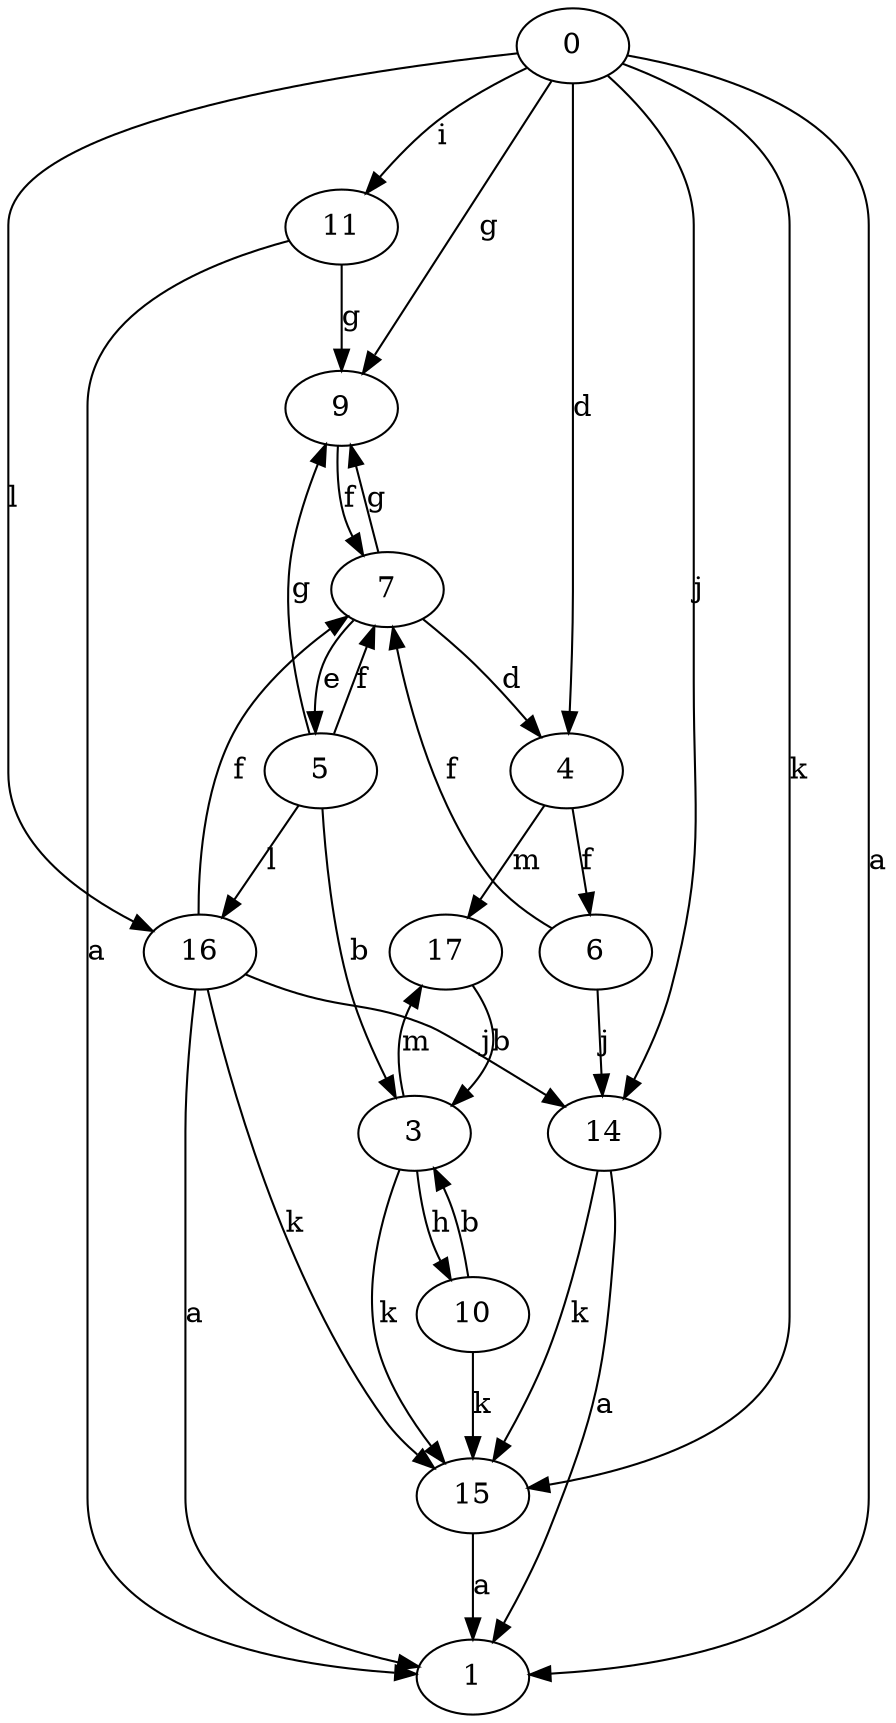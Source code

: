 strict digraph  {
1;
3;
4;
5;
6;
7;
9;
10;
11;
14;
0;
15;
16;
17;
3 -> 10  [label=h];
3 -> 15  [label=k];
3 -> 17  [label=m];
4 -> 6  [label=f];
4 -> 17  [label=m];
5 -> 3  [label=b];
5 -> 7  [label=f];
5 -> 9  [label=g];
5 -> 16  [label=l];
6 -> 7  [label=f];
6 -> 14  [label=j];
7 -> 4  [label=d];
7 -> 5  [label=e];
7 -> 9  [label=g];
9 -> 7  [label=f];
10 -> 3  [label=b];
10 -> 15  [label=k];
11 -> 1  [label=a];
11 -> 9  [label=g];
14 -> 1  [label=a];
14 -> 15  [label=k];
0 -> 1  [label=a];
0 -> 4  [label=d];
0 -> 9  [label=g];
0 -> 11  [label=i];
0 -> 14  [label=j];
0 -> 15  [label=k];
0 -> 16  [label=l];
15 -> 1  [label=a];
16 -> 1  [label=a];
16 -> 7  [label=f];
16 -> 14  [label=j];
16 -> 15  [label=k];
17 -> 3  [label=b];
}
